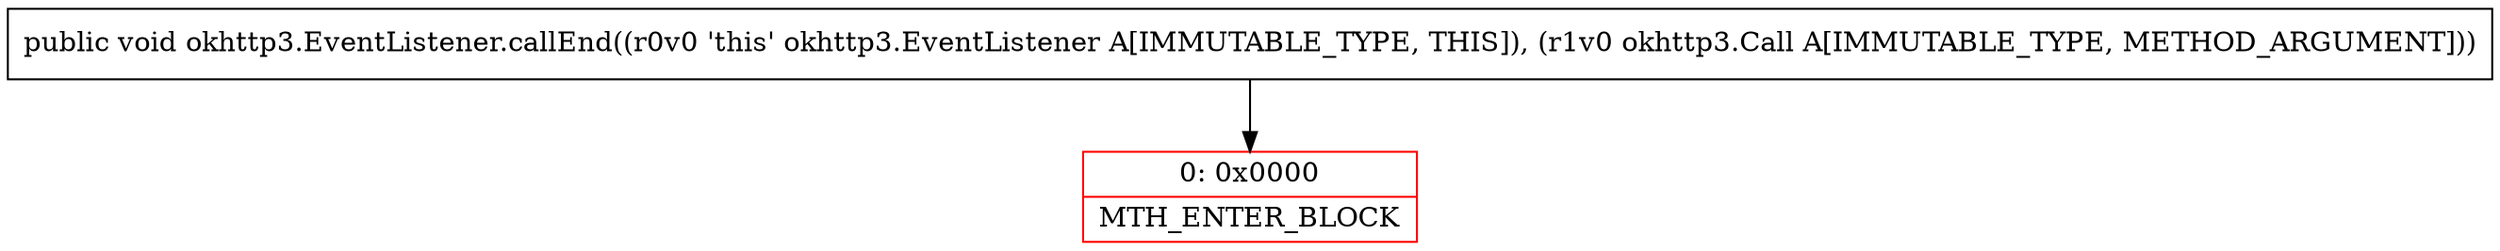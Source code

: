 digraph "CFG forokhttp3.EventListener.callEnd(Lokhttp3\/Call;)V" {
subgraph cluster_Region_1664557884 {
label = "R(0)";
node [shape=record,color=blue];
}
Node_0 [shape=record,color=red,label="{0\:\ 0x0000|MTH_ENTER_BLOCK\l}"];
MethodNode[shape=record,label="{public void okhttp3.EventListener.callEnd((r0v0 'this' okhttp3.EventListener A[IMMUTABLE_TYPE, THIS]), (r1v0 okhttp3.Call A[IMMUTABLE_TYPE, METHOD_ARGUMENT])) }"];
MethodNode -> Node_0;
}

